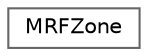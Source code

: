 digraph "Graphical Class Hierarchy"
{
 // LATEX_PDF_SIZE
  bgcolor="transparent";
  edge [fontname=Helvetica,fontsize=10,labelfontname=Helvetica,labelfontsize=10];
  node [fontname=Helvetica,fontsize=10,shape=box,height=0.2,width=0.4];
  rankdir="LR";
  Node0 [id="Node000000",label="MRFZone",height=0.2,width=0.4,color="grey40", fillcolor="white", style="filled",URL="$classFoam_1_1MRFZone.html",tooltip="MRF zone definition based on cell zone and parameters obtained from a control dictionary constructed ..."];
}
